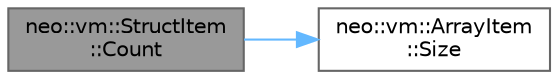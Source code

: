 digraph "neo::vm::StructItem::Count"
{
 // LATEX_PDF_SIZE
  bgcolor="transparent";
  edge [fontname=Helvetica,fontsize=10,labelfontname=Helvetica,labelfontsize=10];
  node [fontname=Helvetica,fontsize=10,shape=box,height=0.2,width=0.4];
  rankdir="LR";
  Node1 [id="Node000001",label="neo::vm::StructItem\l::Count",height=0.2,width=0.4,color="gray40", fillcolor="grey60", style="filled", fontcolor="black",tooltip="Gets the count of items in the struct."];
  Node1 -> Node2 [id="edge1_Node000001_Node000002",color="steelblue1",style="solid",tooltip=" "];
  Node2 [id="Node000002",label="neo::vm::ArrayItem\l::Size",height=0.2,width=0.4,color="grey40", fillcolor="white", style="filled",URL="$classneo_1_1vm_1_1_array_item.html#ab501f5bf20666db9ee68f13fedfebe57",tooltip="Gets the size of the array."];
}
